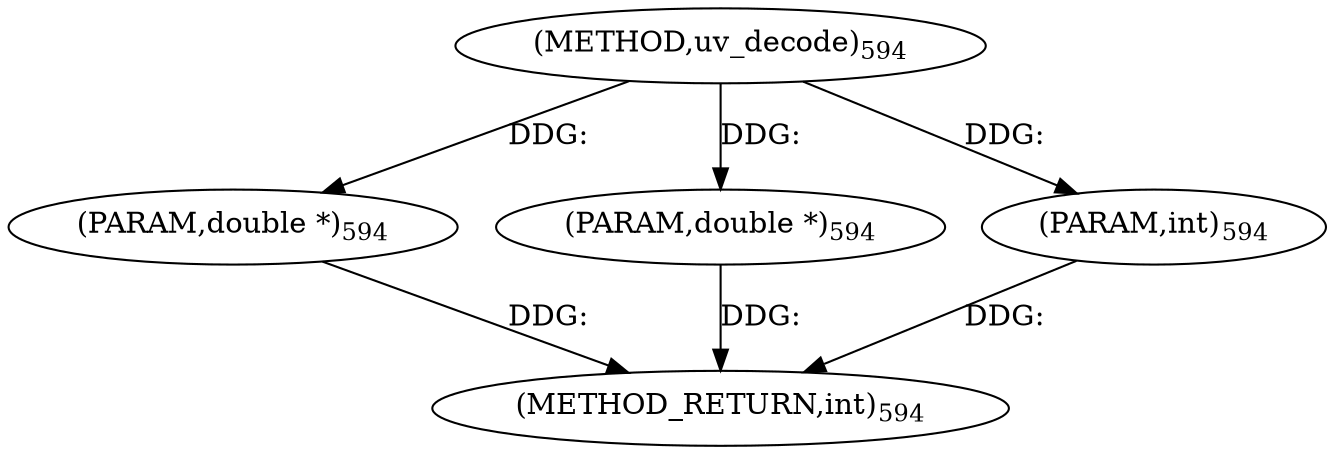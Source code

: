 digraph "uv_decode" {  
"9299" [label = <(METHOD,uv_decode)<SUB>594</SUB>> ]
"9303" [label = <(METHOD_RETURN,int)<SUB>594</SUB>> ]
"9300" [label = <(PARAM,double *)<SUB>594</SUB>> ]
"9301" [label = <(PARAM,double *)<SUB>594</SUB>> ]
"9302" [label = <(PARAM,int)<SUB>594</SUB>> ]
  "9300" -> "9303"  [ label = "DDG: "] 
  "9301" -> "9303"  [ label = "DDG: "] 
  "9302" -> "9303"  [ label = "DDG: "] 
  "9299" -> "9300"  [ label = "DDG: "] 
  "9299" -> "9301"  [ label = "DDG: "] 
  "9299" -> "9302"  [ label = "DDG: "] 
}
